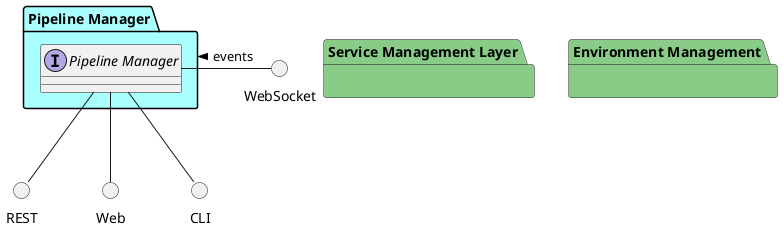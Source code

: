@startuml


package "Pipeline Manager" #aaffff {

}

package "Service Management Layer" #88cc88 {

}

package "Environment Management" #88cc88 {

}


package "Pipeline Manager" #aaffff {

    interface "Pipeline Manager" as i {
    
    
    }
}

circle REST
circle Web
circle CLI
circle WebSocket

i -down- Web
i -down- CLI
i -down- REST
WebSocket -left- i: events >

package "Pipeline Manager" #aaffff {


}



@enduml
